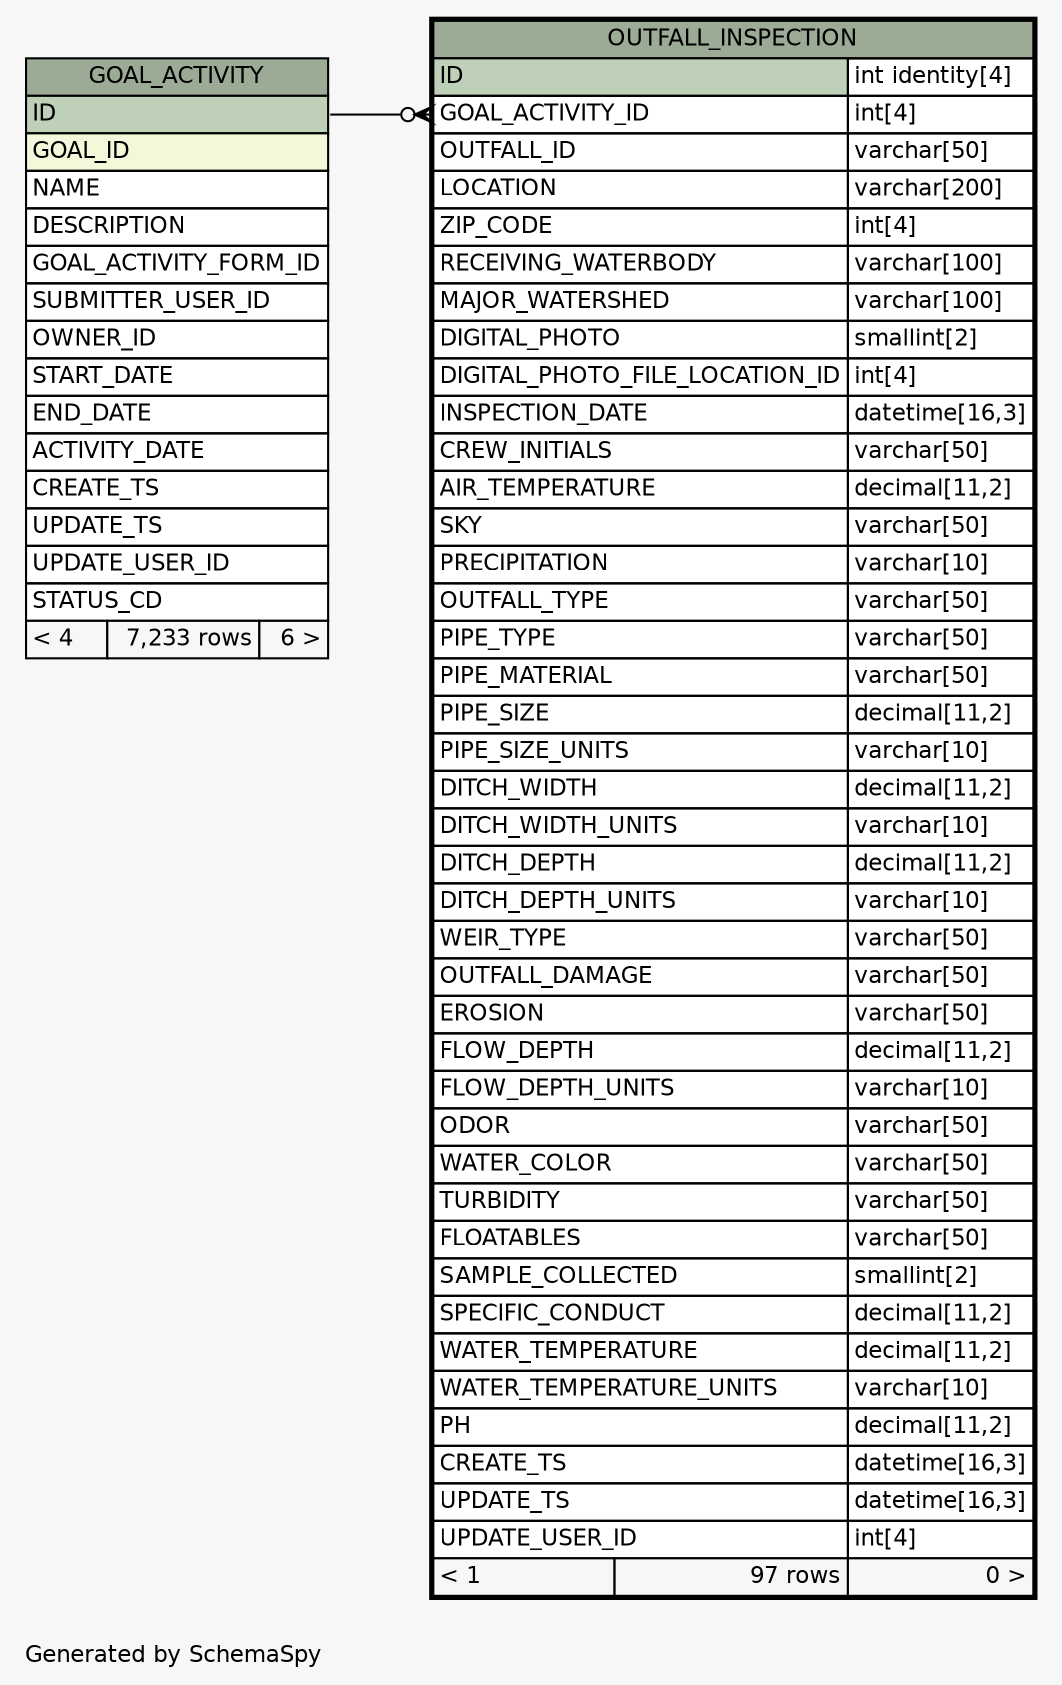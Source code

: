 // dot 2.28.0 on Windows 7 6.1
// SchemaSpy rev 590
digraph "oneDegreeRelationshipsDiagram" {
  graph [
    rankdir="RL"
    bgcolor="#f7f7f7"
    label="\nGenerated by SchemaSpy"
    labeljust="l"
    nodesep="0.18"
    ranksep="0.46"
    fontname="Helvetica"
    fontsize="11"
  ];
  node [
    fontname="Helvetica"
    fontsize="11"
    shape="plaintext"
  ];
  edge [
    arrowsize="0.8"
  ];
  "OUTFALL_INSPECTION":"GOAL_ACTIVITY_ID":w -> "GOAL_ACTIVITY":"ID":e [arrowhead=none dir=back arrowtail=crowodot];
  "GOAL_ACTIVITY" [
    label=<
    <TABLE BORDER="0" CELLBORDER="1" CELLSPACING="0" BGCOLOR="#ffffff">
      <TR><TD COLSPAN="3" BGCOLOR="#9bab96" ALIGN="CENTER">GOAL_ACTIVITY</TD></TR>
      <TR><TD PORT="ID" COLSPAN="3" BGCOLOR="#bed1b8" ALIGN="LEFT">ID</TD></TR>
      <TR><TD PORT="GOAL_ID" COLSPAN="3" BGCOLOR="#f4f7da" ALIGN="LEFT">GOAL_ID</TD></TR>
      <TR><TD PORT="NAME" COLSPAN="3" ALIGN="LEFT">NAME</TD></TR>
      <TR><TD PORT="DESCRIPTION" COLSPAN="3" ALIGN="LEFT">DESCRIPTION</TD></TR>
      <TR><TD PORT="GOAL_ACTIVITY_FORM_ID" COLSPAN="3" ALIGN="LEFT">GOAL_ACTIVITY_FORM_ID</TD></TR>
      <TR><TD PORT="SUBMITTER_USER_ID" COLSPAN="3" ALIGN="LEFT">SUBMITTER_USER_ID</TD></TR>
      <TR><TD PORT="OWNER_ID" COLSPAN="3" ALIGN="LEFT">OWNER_ID</TD></TR>
      <TR><TD PORT="START_DATE" COLSPAN="3" ALIGN="LEFT">START_DATE</TD></TR>
      <TR><TD PORT="END_DATE" COLSPAN="3" ALIGN="LEFT">END_DATE</TD></TR>
      <TR><TD PORT="ACTIVITY_DATE" COLSPAN="3" ALIGN="LEFT">ACTIVITY_DATE</TD></TR>
      <TR><TD PORT="CREATE_TS" COLSPAN="3" ALIGN="LEFT">CREATE_TS</TD></TR>
      <TR><TD PORT="UPDATE_TS" COLSPAN="3" ALIGN="LEFT">UPDATE_TS</TD></TR>
      <TR><TD PORT="UPDATE_USER_ID" COLSPAN="3" ALIGN="LEFT">UPDATE_USER_ID</TD></TR>
      <TR><TD PORT="STATUS_CD" COLSPAN="3" ALIGN="LEFT">STATUS_CD</TD></TR>
      <TR><TD ALIGN="LEFT" BGCOLOR="#f7f7f7">&lt; 4</TD><TD ALIGN="RIGHT" BGCOLOR="#f7f7f7">7,233 rows</TD><TD ALIGN="RIGHT" BGCOLOR="#f7f7f7">6 &gt;</TD></TR>
    </TABLE>>
    URL="GOAL_ACTIVITY.html"
    tooltip="GOAL_ACTIVITY"
  ];
  "OUTFALL_INSPECTION" [
    label=<
    <TABLE BORDER="2" CELLBORDER="1" CELLSPACING="0" BGCOLOR="#ffffff">
      <TR><TD COLSPAN="3" BGCOLOR="#9bab96" ALIGN="CENTER">OUTFALL_INSPECTION</TD></TR>
      <TR><TD PORT="ID" COLSPAN="2" BGCOLOR="#bed1b8" ALIGN="LEFT">ID</TD><TD PORT="ID.type" ALIGN="LEFT">int identity[4]</TD></TR>
      <TR><TD PORT="GOAL_ACTIVITY_ID" COLSPAN="2" ALIGN="LEFT">GOAL_ACTIVITY_ID</TD><TD PORT="GOAL_ACTIVITY_ID.type" ALIGN="LEFT">int[4]</TD></TR>
      <TR><TD PORT="OUTFALL_ID" COLSPAN="2" ALIGN="LEFT">OUTFALL_ID</TD><TD PORT="OUTFALL_ID.type" ALIGN="LEFT">varchar[50]</TD></TR>
      <TR><TD PORT="LOCATION" COLSPAN="2" ALIGN="LEFT">LOCATION</TD><TD PORT="LOCATION.type" ALIGN="LEFT">varchar[200]</TD></TR>
      <TR><TD PORT="ZIP_CODE" COLSPAN="2" ALIGN="LEFT">ZIP_CODE</TD><TD PORT="ZIP_CODE.type" ALIGN="LEFT">int[4]</TD></TR>
      <TR><TD PORT="RECEIVING_WATERBODY" COLSPAN="2" ALIGN="LEFT">RECEIVING_WATERBODY</TD><TD PORT="RECEIVING_WATERBODY.type" ALIGN="LEFT">varchar[100]</TD></TR>
      <TR><TD PORT="MAJOR_WATERSHED" COLSPAN="2" ALIGN="LEFT">MAJOR_WATERSHED</TD><TD PORT="MAJOR_WATERSHED.type" ALIGN="LEFT">varchar[100]</TD></TR>
      <TR><TD PORT="DIGITAL_PHOTO" COLSPAN="2" ALIGN="LEFT">DIGITAL_PHOTO</TD><TD PORT="DIGITAL_PHOTO.type" ALIGN="LEFT">smallint[2]</TD></TR>
      <TR><TD PORT="DIGITAL_PHOTO_FILE_LOCATION_ID" COLSPAN="2" ALIGN="LEFT">DIGITAL_PHOTO_FILE_LOCATION_ID</TD><TD PORT="DIGITAL_PHOTO_FILE_LOCATION_ID.type" ALIGN="LEFT">int[4]</TD></TR>
      <TR><TD PORT="INSPECTION_DATE" COLSPAN="2" ALIGN="LEFT">INSPECTION_DATE</TD><TD PORT="INSPECTION_DATE.type" ALIGN="LEFT">datetime[16,3]</TD></TR>
      <TR><TD PORT="CREW_INITIALS" COLSPAN="2" ALIGN="LEFT">CREW_INITIALS</TD><TD PORT="CREW_INITIALS.type" ALIGN="LEFT">varchar[50]</TD></TR>
      <TR><TD PORT="AIR_TEMPERATURE" COLSPAN="2" ALIGN="LEFT">AIR_TEMPERATURE</TD><TD PORT="AIR_TEMPERATURE.type" ALIGN="LEFT">decimal[11,2]</TD></TR>
      <TR><TD PORT="SKY" COLSPAN="2" ALIGN="LEFT">SKY</TD><TD PORT="SKY.type" ALIGN="LEFT">varchar[50]</TD></TR>
      <TR><TD PORT="PRECIPITATION" COLSPAN="2" ALIGN="LEFT">PRECIPITATION</TD><TD PORT="PRECIPITATION.type" ALIGN="LEFT">varchar[10]</TD></TR>
      <TR><TD PORT="OUTFALL_TYPE" COLSPAN="2" ALIGN="LEFT">OUTFALL_TYPE</TD><TD PORT="OUTFALL_TYPE.type" ALIGN="LEFT">varchar[50]</TD></TR>
      <TR><TD PORT="PIPE_TYPE" COLSPAN="2" ALIGN="LEFT">PIPE_TYPE</TD><TD PORT="PIPE_TYPE.type" ALIGN="LEFT">varchar[50]</TD></TR>
      <TR><TD PORT="PIPE_MATERIAL" COLSPAN="2" ALIGN="LEFT">PIPE_MATERIAL</TD><TD PORT="PIPE_MATERIAL.type" ALIGN="LEFT">varchar[50]</TD></TR>
      <TR><TD PORT="PIPE_SIZE" COLSPAN="2" ALIGN="LEFT">PIPE_SIZE</TD><TD PORT="PIPE_SIZE.type" ALIGN="LEFT">decimal[11,2]</TD></TR>
      <TR><TD PORT="PIPE_SIZE_UNITS" COLSPAN="2" ALIGN="LEFT">PIPE_SIZE_UNITS</TD><TD PORT="PIPE_SIZE_UNITS.type" ALIGN="LEFT">varchar[10]</TD></TR>
      <TR><TD PORT="DITCH_WIDTH" COLSPAN="2" ALIGN="LEFT">DITCH_WIDTH</TD><TD PORT="DITCH_WIDTH.type" ALIGN="LEFT">decimal[11,2]</TD></TR>
      <TR><TD PORT="DITCH_WIDTH_UNITS" COLSPAN="2" ALIGN="LEFT">DITCH_WIDTH_UNITS</TD><TD PORT="DITCH_WIDTH_UNITS.type" ALIGN="LEFT">varchar[10]</TD></TR>
      <TR><TD PORT="DITCH_DEPTH" COLSPAN="2" ALIGN="LEFT">DITCH_DEPTH</TD><TD PORT="DITCH_DEPTH.type" ALIGN="LEFT">decimal[11,2]</TD></TR>
      <TR><TD PORT="DITCH_DEPTH_UNITS" COLSPAN="2" ALIGN="LEFT">DITCH_DEPTH_UNITS</TD><TD PORT="DITCH_DEPTH_UNITS.type" ALIGN="LEFT">varchar[10]</TD></TR>
      <TR><TD PORT="WEIR_TYPE" COLSPAN="2" ALIGN="LEFT">WEIR_TYPE</TD><TD PORT="WEIR_TYPE.type" ALIGN="LEFT">varchar[50]</TD></TR>
      <TR><TD PORT="OUTFALL_DAMAGE" COLSPAN="2" ALIGN="LEFT">OUTFALL_DAMAGE</TD><TD PORT="OUTFALL_DAMAGE.type" ALIGN="LEFT">varchar[50]</TD></TR>
      <TR><TD PORT="EROSION" COLSPAN="2" ALIGN="LEFT">EROSION</TD><TD PORT="EROSION.type" ALIGN="LEFT">varchar[50]</TD></TR>
      <TR><TD PORT="FLOW_DEPTH" COLSPAN="2" ALIGN="LEFT">FLOW_DEPTH</TD><TD PORT="FLOW_DEPTH.type" ALIGN="LEFT">decimal[11,2]</TD></TR>
      <TR><TD PORT="FLOW_DEPTH_UNITS" COLSPAN="2" ALIGN="LEFT">FLOW_DEPTH_UNITS</TD><TD PORT="FLOW_DEPTH_UNITS.type" ALIGN="LEFT">varchar[10]</TD></TR>
      <TR><TD PORT="ODOR" COLSPAN="2" ALIGN="LEFT">ODOR</TD><TD PORT="ODOR.type" ALIGN="LEFT">varchar[50]</TD></TR>
      <TR><TD PORT="WATER_COLOR" COLSPAN="2" ALIGN="LEFT">WATER_COLOR</TD><TD PORT="WATER_COLOR.type" ALIGN="LEFT">varchar[50]</TD></TR>
      <TR><TD PORT="TURBIDITY" COLSPAN="2" ALIGN="LEFT">TURBIDITY</TD><TD PORT="TURBIDITY.type" ALIGN="LEFT">varchar[50]</TD></TR>
      <TR><TD PORT="FLOATABLES" COLSPAN="2" ALIGN="LEFT">FLOATABLES</TD><TD PORT="FLOATABLES.type" ALIGN="LEFT">varchar[50]</TD></TR>
      <TR><TD PORT="SAMPLE_COLLECTED" COLSPAN="2" ALIGN="LEFT">SAMPLE_COLLECTED</TD><TD PORT="SAMPLE_COLLECTED.type" ALIGN="LEFT">smallint[2]</TD></TR>
      <TR><TD PORT="SPECIFIC_CONDUCT" COLSPAN="2" ALIGN="LEFT">SPECIFIC_CONDUCT</TD><TD PORT="SPECIFIC_CONDUCT.type" ALIGN="LEFT">decimal[11,2]</TD></TR>
      <TR><TD PORT="WATER_TEMPERATURE" COLSPAN="2" ALIGN="LEFT">WATER_TEMPERATURE</TD><TD PORT="WATER_TEMPERATURE.type" ALIGN="LEFT">decimal[11,2]</TD></TR>
      <TR><TD PORT="WATER_TEMPERATURE_UNITS" COLSPAN="2" ALIGN="LEFT">WATER_TEMPERATURE_UNITS</TD><TD PORT="WATER_TEMPERATURE_UNITS.type" ALIGN="LEFT">varchar[10]</TD></TR>
      <TR><TD PORT="PH" COLSPAN="2" ALIGN="LEFT">PH</TD><TD PORT="PH.type" ALIGN="LEFT">decimal[11,2]</TD></TR>
      <TR><TD PORT="CREATE_TS" COLSPAN="2" ALIGN="LEFT">CREATE_TS</TD><TD PORT="CREATE_TS.type" ALIGN="LEFT">datetime[16,3]</TD></TR>
      <TR><TD PORT="UPDATE_TS" COLSPAN="2" ALIGN="LEFT">UPDATE_TS</TD><TD PORT="UPDATE_TS.type" ALIGN="LEFT">datetime[16,3]</TD></TR>
      <TR><TD PORT="UPDATE_USER_ID" COLSPAN="2" ALIGN="LEFT">UPDATE_USER_ID</TD><TD PORT="UPDATE_USER_ID.type" ALIGN="LEFT">int[4]</TD></TR>
      <TR><TD ALIGN="LEFT" BGCOLOR="#f7f7f7">&lt; 1</TD><TD ALIGN="RIGHT" BGCOLOR="#f7f7f7">97 rows</TD><TD ALIGN="RIGHT" BGCOLOR="#f7f7f7">0 &gt;</TD></TR>
    </TABLE>>
    URL="OUTFALL_INSPECTION.html"
    tooltip="OUTFALL_INSPECTION"
  ];
}
